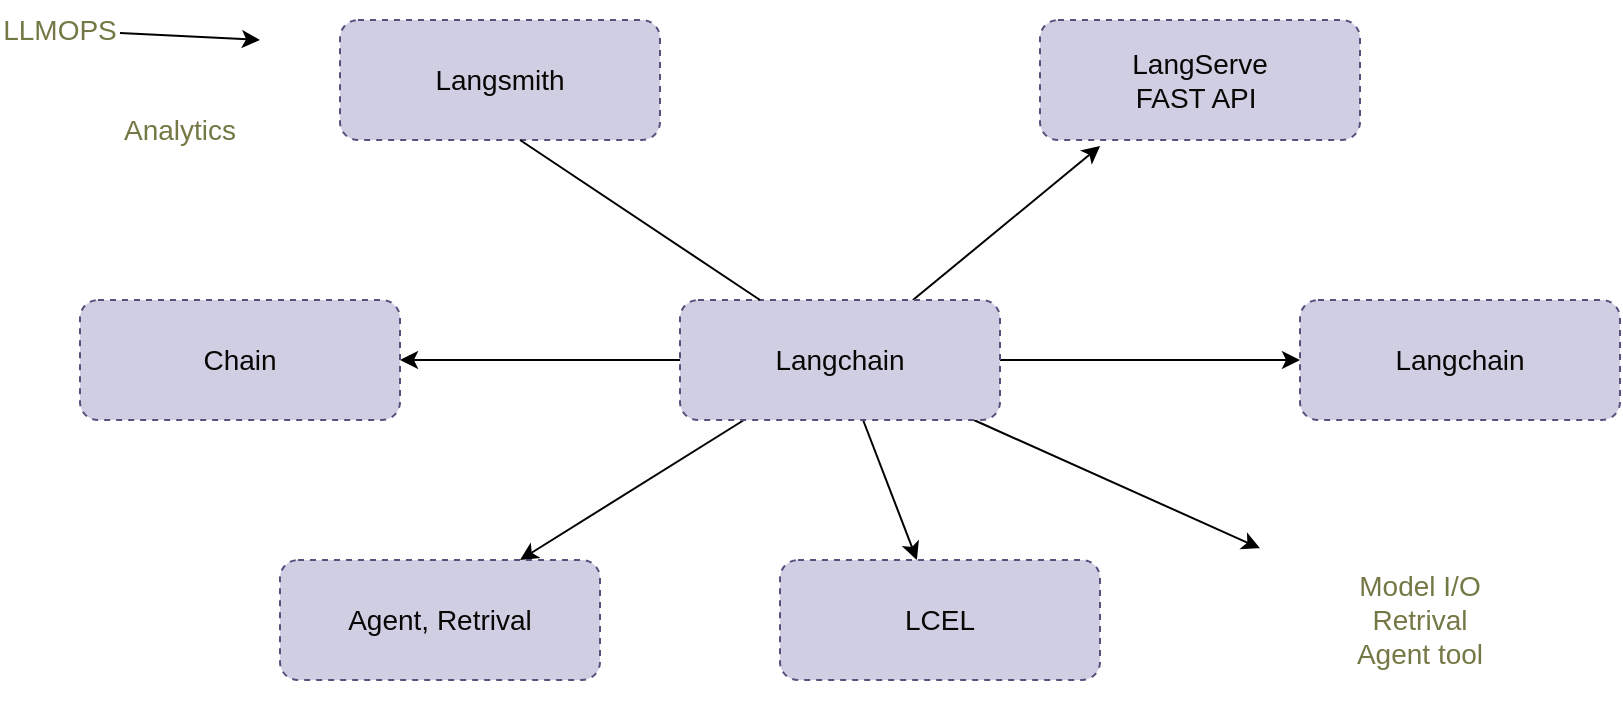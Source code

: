 <mxfile>
    <diagram id="MmSNSuZkVtJNYr_aaVZQ" name="Page-1">
        <mxGraphModel dx="1648" dy="436" grid="1" gridSize="10" guides="1" tooltips="1" connect="1" arrows="1" fold="1" page="1" pageScale="1" pageWidth="850" pageHeight="1100" math="0" shadow="0">
            <root>
                <mxCell id="0"/>
                <mxCell id="1" parent="0"/>
                <mxCell id="15" style="edgeStyle=none;html=1;entryX=0.188;entryY=1.05;entryDx=0;entryDy=0;entryPerimeter=0;fontSize=14;fontColor=#747845;" edge="1" parent="1" source="4" target="6">
                    <mxGeometry relative="1" as="geometry"/>
                </mxCell>
                <mxCell id="17" style="edgeStyle=none;html=1;entryX=0;entryY=0.5;entryDx=0;entryDy=0;fontSize=14;fontColor=#747845;" edge="1" parent="1" source="4" target="8">
                    <mxGeometry relative="1" as="geometry"/>
                </mxCell>
                <mxCell id="18" style="edgeStyle=none;html=1;fontSize=14;fontColor=#747845;" edge="1" parent="1" source="4" target="10">
                    <mxGeometry relative="1" as="geometry"/>
                </mxCell>
                <mxCell id="19" style="edgeStyle=none;html=1;entryX=1;entryY=0.5;entryDx=0;entryDy=0;fontSize=14;fontColor=#747845;" edge="1" parent="1" source="4" target="7">
                    <mxGeometry relative="1" as="geometry"/>
                </mxCell>
                <mxCell id="20" style="edgeStyle=none;html=1;entryX=0.75;entryY=0;entryDx=0;entryDy=0;fontSize=14;fontColor=#747845;" edge="1" parent="1" source="4" target="9">
                    <mxGeometry relative="1" as="geometry"/>
                </mxCell>
                <mxCell id="21" style="edgeStyle=none;html=1;fontSize=14;fontColor=#747845;" edge="1" parent="1" source="4" target="11">
                    <mxGeometry relative="1" as="geometry"/>
                </mxCell>
                <mxCell id="4" value="&lt;font style=&quot;font-size: 14px;&quot; color=&quot;#090606&quot;&gt;Langchain&lt;/font&gt;" style="rounded=1;whiteSpace=wrap;html=1;fillColor=#d0cee2;strokeColor=#56517e;shadow=0;fillStyle=auto;dashed=1;" vertex="1" parent="1">
                    <mxGeometry x="320" y="180" width="160" height="60" as="geometry"/>
                </mxCell>
                <mxCell id="5" value="&lt;font style=&quot;font-size: 14px;&quot; color=&quot;#090606&quot;&gt;Langsmith&lt;/font&gt;" style="rounded=1;whiteSpace=wrap;html=1;fillColor=#d0cee2;strokeColor=#56517e;shadow=0;fillStyle=auto;dashed=1;" vertex="1" parent="1">
                    <mxGeometry x="150" y="40" width="160" height="60" as="geometry"/>
                </mxCell>
                <mxCell id="6" value="&lt;font style=&quot;font-size: 14px;&quot; color=&quot;#090606&quot;&gt;LangServe&lt;br&gt;FAST API&amp;nbsp;&lt;br&gt;&lt;/font&gt;" style="rounded=1;whiteSpace=wrap;html=1;fillColor=#d0cee2;strokeColor=#56517e;shadow=0;fillStyle=auto;dashed=1;" vertex="1" parent="1">
                    <mxGeometry x="500" y="40" width="160" height="60" as="geometry"/>
                </mxCell>
                <mxCell id="7" value="&lt;font style=&quot;font-size: 14px;&quot; color=&quot;#090606&quot;&gt;Chain&lt;/font&gt;" style="rounded=1;whiteSpace=wrap;html=1;fillColor=#d0cee2;strokeColor=#56517e;shadow=0;fillStyle=auto;dashed=1;" vertex="1" parent="1">
                    <mxGeometry x="20" y="180" width="160" height="60" as="geometry"/>
                </mxCell>
                <mxCell id="8" value="&lt;font style=&quot;font-size: 14px;&quot; color=&quot;#090606&quot;&gt;Langchain&lt;/font&gt;" style="rounded=1;whiteSpace=wrap;html=1;fillColor=#d0cee2;strokeColor=#56517e;shadow=0;fillStyle=auto;dashed=1;" vertex="1" parent="1">
                    <mxGeometry x="630" y="180" width="160" height="60" as="geometry"/>
                </mxCell>
                <mxCell id="9" value="&lt;font style=&quot;font-size: 14px;&quot; color=&quot;#090606&quot;&gt;Agent, Retrival&lt;/font&gt;" style="rounded=1;whiteSpace=wrap;html=1;fillColor=#d0cee2;strokeColor=#56517e;shadow=0;fillStyle=auto;dashed=1;" vertex="1" parent="1">
                    <mxGeometry x="120" y="310" width="160" height="60" as="geometry"/>
                </mxCell>
                <mxCell id="10" value="&lt;font style=&quot;font-size: 14px;&quot; color=&quot;#090606&quot;&gt;LCEL&lt;/font&gt;" style="rounded=1;whiteSpace=wrap;html=1;fillColor=#d0cee2;strokeColor=#56517e;shadow=0;fillStyle=auto;dashed=1;" vertex="1" parent="1">
                    <mxGeometry x="370" y="310" width="160" height="60" as="geometry"/>
                </mxCell>
                <mxCell id="11" value="&lt;font&gt;Model I/O&lt;br&gt;Retrival&lt;br&gt;Agent tool&lt;br&gt;&lt;/font&gt;" style="text;html=1;strokeColor=none;fillColor=none;align=center;verticalAlign=middle;whiteSpace=wrap;rounded=0;shadow=0;dashed=1;fillStyle=auto;fontSize=14;fontColor=#747845;" vertex="1" parent="1">
                    <mxGeometry x="610" y="300" width="160" height="80" as="geometry"/>
                </mxCell>
                <mxCell id="12" value="" style="endArrow=none;html=1;fontSize=14;fontColor=#747845;exitX=0.25;exitY=0;exitDx=0;exitDy=0;" edge="1" parent="1" source="4">
                    <mxGeometry width="50" height="50" relative="1" as="geometry">
                        <mxPoint x="190" y="150" as="sourcePoint"/>
                        <mxPoint x="240" y="100" as="targetPoint"/>
                    </mxGeometry>
                </mxCell>
                <mxCell id="24" style="edgeStyle=none;html=1;fontSize=14;fontColor=#747845;" edge="1" parent="1" source="22">
                    <mxGeometry relative="1" as="geometry">
                        <mxPoint x="110" y="50" as="targetPoint"/>
                    </mxGeometry>
                </mxCell>
                <mxCell id="22" value="LLMOPS" style="text;html=1;strokeColor=none;fillColor=none;align=center;verticalAlign=middle;whiteSpace=wrap;rounded=0;shadow=0;dashed=1;fillStyle=auto;fontSize=14;fontColor=#747845;" vertex="1" parent="1">
                    <mxGeometry x="-20" y="30" width="60" height="30" as="geometry"/>
                </mxCell>
                <mxCell id="23" value="Analytics" style="text;html=1;strokeColor=none;fillColor=none;align=center;verticalAlign=middle;whiteSpace=wrap;rounded=0;shadow=0;dashed=1;fillStyle=auto;fontSize=14;fontColor=#747845;" vertex="1" parent="1">
                    <mxGeometry x="40" y="80" width="60" height="30" as="geometry"/>
                </mxCell>
            </root>
        </mxGraphModel>
    </diagram>
</mxfile>